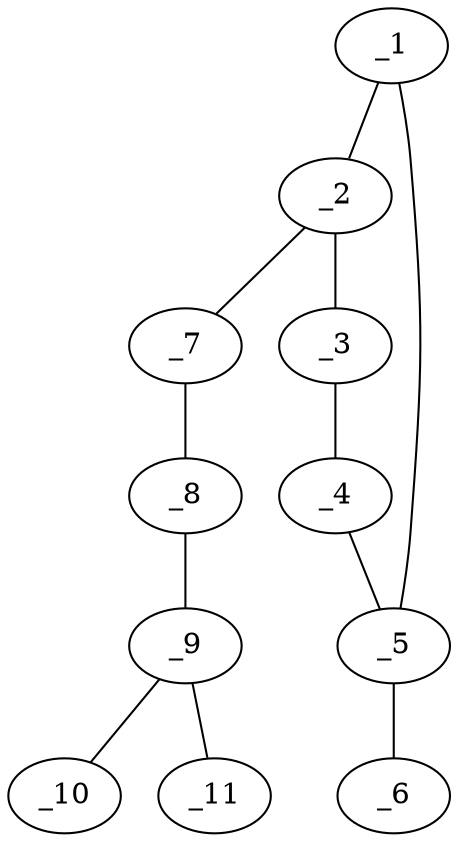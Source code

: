 graph molid672019 {
	_1	 [charge=0,
		chem=5,
		symbol="S  ",
		x="2.2788",
		y="-0.9139"];
	_2	 [charge=0,
		chem=1,
		symbol="C  ",
		x="3.0878",
		y="-0.3261"];
	_1 -- _2	 [valence=1];
	_5	 [charge=0,
		chem=1,
		symbol="C  ",
		x="2.5878",
		y="-1.8649"];
	_1 -- _5	 [valence=1];
	_3	 [charge=0,
		chem=4,
		symbol="N  ",
		x="3.8968",
		y="-0.9139"];
	_2 -- _3	 [valence=2];
	_7	 [charge=0,
		chem=4,
		symbol="N  ",
		x="3.0878",
		y="0.6739"];
	_2 -- _7	 [valence=1];
	_4	 [charge=0,
		chem=1,
		symbol="C  ",
		x="3.5878",
		y="-1.8649"];
	_3 -- _4	 [valence=1];
	_4 -- _5	 [valence=1];
	_6	 [charge=0,
		chem=1,
		symbol="C  ",
		x=2,
		y="-2.6739"];
	_5 -- _6	 [valence=1];
	_8	 [charge=0,
		chem=1,
		symbol="C  ",
		x="3.9538",
		y="1.1739"];
	_7 -- _8	 [valence=1];
	_9	 [charge=0,
		chem=1,
		symbol="C  ",
		x="3.9538",
		y="2.1739"];
	_8 -- _9	 [valence=1];
	_10	 [charge=0,
		chem=1,
		symbol="C  ",
		x="4.8199",
		y="2.6739"];
	_9 -- _10	 [valence=1];
	_11	 [charge=0,
		chem=1,
		symbol="C  ",
		x="3.0878",
		y="2.6739"];
	_9 -- _11	 [valence=1];
}
